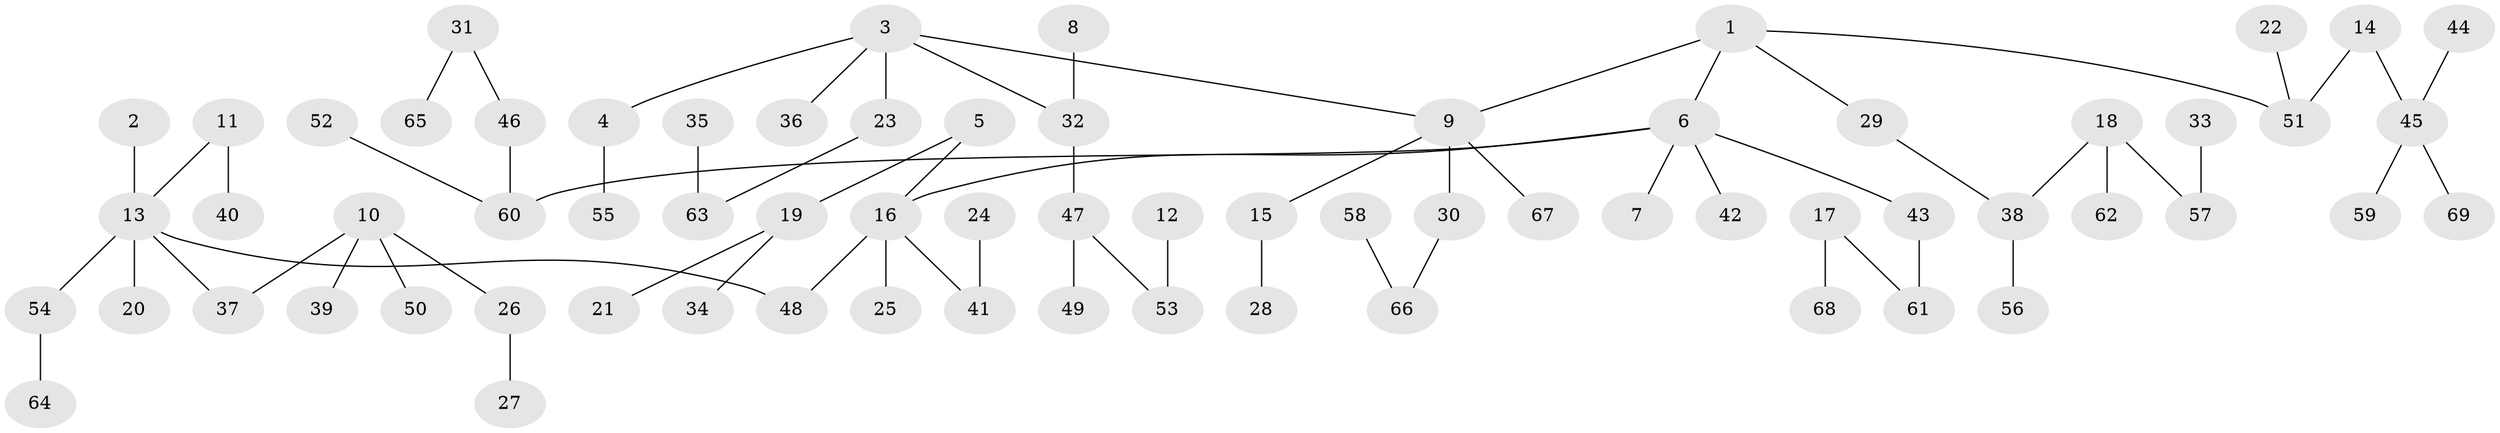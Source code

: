 // original degree distribution, {6: 0.014598540145985401, 4: 0.072992700729927, 7: 0.014598540145985401, 5: 0.029197080291970802, 3: 0.11678832116788321, 1: 0.49635036496350365, 2: 0.25547445255474455}
// Generated by graph-tools (version 1.1) at 2025/02/03/09/25 03:02:16]
// undirected, 69 vertices, 68 edges
graph export_dot {
graph [start="1"]
  node [color=gray90,style=filled];
  1;
  2;
  3;
  4;
  5;
  6;
  7;
  8;
  9;
  10;
  11;
  12;
  13;
  14;
  15;
  16;
  17;
  18;
  19;
  20;
  21;
  22;
  23;
  24;
  25;
  26;
  27;
  28;
  29;
  30;
  31;
  32;
  33;
  34;
  35;
  36;
  37;
  38;
  39;
  40;
  41;
  42;
  43;
  44;
  45;
  46;
  47;
  48;
  49;
  50;
  51;
  52;
  53;
  54;
  55;
  56;
  57;
  58;
  59;
  60;
  61;
  62;
  63;
  64;
  65;
  66;
  67;
  68;
  69;
  1 -- 6 [weight=1.0];
  1 -- 9 [weight=1.0];
  1 -- 29 [weight=1.0];
  1 -- 51 [weight=1.0];
  2 -- 13 [weight=1.0];
  3 -- 4 [weight=1.0];
  3 -- 9 [weight=1.0];
  3 -- 23 [weight=1.0];
  3 -- 32 [weight=1.0];
  3 -- 36 [weight=1.0];
  4 -- 55 [weight=1.0];
  5 -- 16 [weight=1.0];
  5 -- 19 [weight=1.0];
  6 -- 7 [weight=1.0];
  6 -- 16 [weight=1.0];
  6 -- 42 [weight=1.0];
  6 -- 43 [weight=1.0];
  6 -- 60 [weight=1.0];
  8 -- 32 [weight=1.0];
  9 -- 15 [weight=1.0];
  9 -- 30 [weight=1.0];
  9 -- 67 [weight=1.0];
  10 -- 26 [weight=1.0];
  10 -- 37 [weight=1.0];
  10 -- 39 [weight=1.0];
  10 -- 50 [weight=1.0];
  11 -- 13 [weight=1.0];
  11 -- 40 [weight=1.0];
  12 -- 53 [weight=1.0];
  13 -- 20 [weight=1.0];
  13 -- 37 [weight=1.0];
  13 -- 48 [weight=1.0];
  13 -- 54 [weight=1.0];
  14 -- 45 [weight=1.0];
  14 -- 51 [weight=1.0];
  15 -- 28 [weight=1.0];
  16 -- 25 [weight=1.0];
  16 -- 41 [weight=1.0];
  16 -- 48 [weight=1.0];
  17 -- 61 [weight=1.0];
  17 -- 68 [weight=1.0];
  18 -- 38 [weight=1.0];
  18 -- 57 [weight=1.0];
  18 -- 62 [weight=1.0];
  19 -- 21 [weight=1.0];
  19 -- 34 [weight=1.0];
  22 -- 51 [weight=1.0];
  23 -- 63 [weight=1.0];
  24 -- 41 [weight=1.0];
  26 -- 27 [weight=1.0];
  29 -- 38 [weight=1.0];
  30 -- 66 [weight=1.0];
  31 -- 46 [weight=1.0];
  31 -- 65 [weight=1.0];
  32 -- 47 [weight=1.0];
  33 -- 57 [weight=1.0];
  35 -- 63 [weight=1.0];
  38 -- 56 [weight=1.0];
  43 -- 61 [weight=1.0];
  44 -- 45 [weight=1.0];
  45 -- 59 [weight=1.0];
  45 -- 69 [weight=1.0];
  46 -- 60 [weight=1.0];
  47 -- 49 [weight=1.0];
  47 -- 53 [weight=1.0];
  52 -- 60 [weight=1.0];
  54 -- 64 [weight=1.0];
  58 -- 66 [weight=1.0];
}

